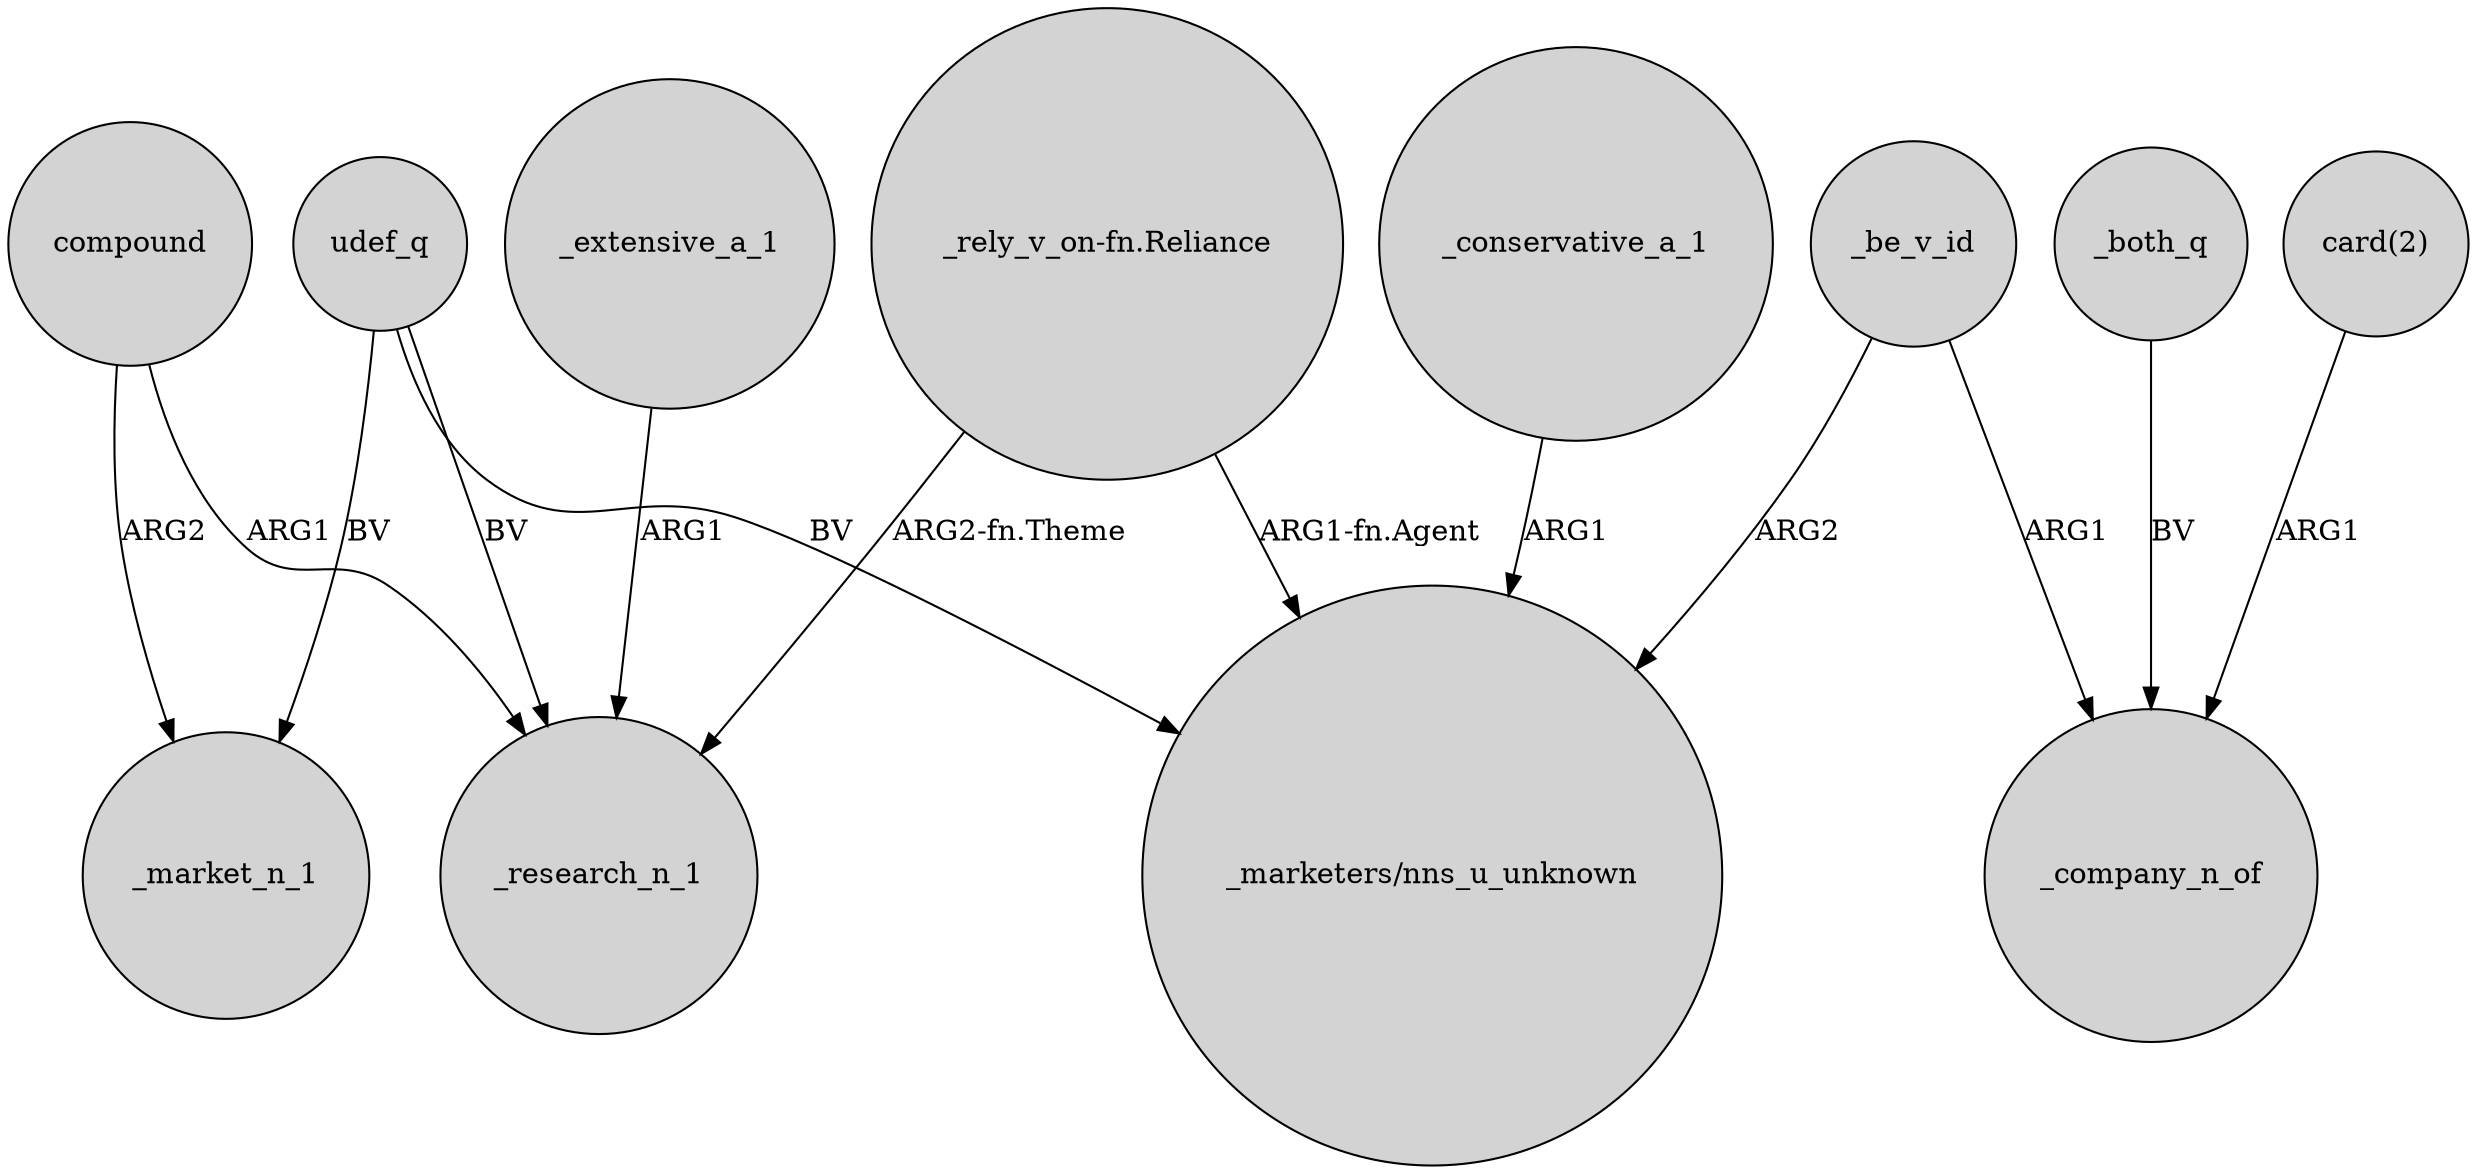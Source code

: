 digraph {
	node [shape=circle style=filled]
	compound -> _market_n_1 [label=ARG2]
	_both_q -> _company_n_of [label=BV]
	_be_v_id -> _company_n_of [label=ARG1]
	udef_q -> _market_n_1 [label=BV]
	"_rely_v_on-fn.Reliance" -> "_marketers/nns_u_unknown" [label="ARG1-fn.Agent"]
	_extensive_a_1 -> _research_n_1 [label=ARG1]
	compound -> _research_n_1 [label=ARG1]
	_conservative_a_1 -> "_marketers/nns_u_unknown" [label=ARG1]
	"_rely_v_on-fn.Reliance" -> _research_n_1 [label="ARG2-fn.Theme"]
	_be_v_id -> "_marketers/nns_u_unknown" [label=ARG2]
	udef_q -> _research_n_1 [label=BV]
	udef_q -> "_marketers/nns_u_unknown" [label=BV]
	"card(2)" -> _company_n_of [label=ARG1]
}

